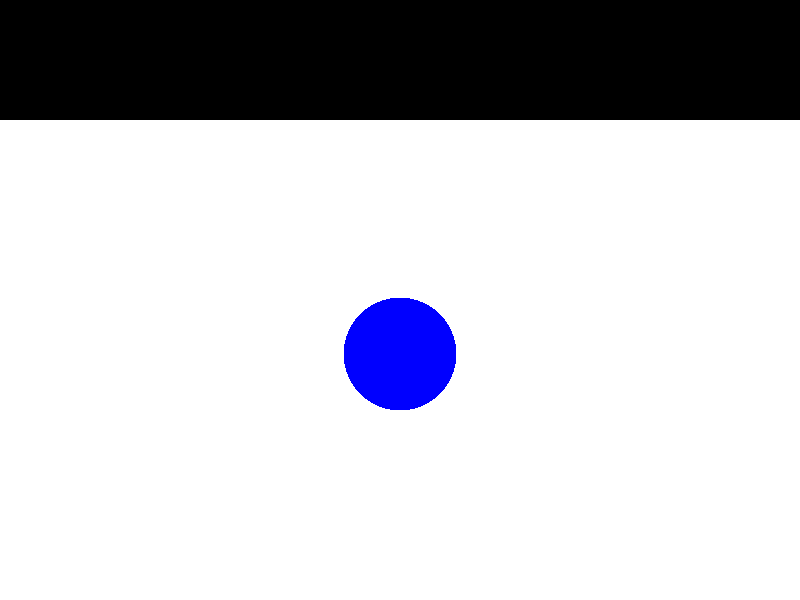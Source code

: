 #include "colors.inc"          
#include "woods.inc"

// La posicion de la camara
camera {
 location <0,5,-10>
 look_at <0,2,0>
}
// Punto de luz
light_source {
 <3,30,30>
 color rgb <1,1,1> // White
}                    

plane { // Floor
    <0,1,0>, 0 //Normal and distance
    texture { 
        pigment {
            color White
            } 
    } 
}

background{
    color Black
}

sphere {
     <0,1,0>, 1  
     texture{
        pigment{color Blue}
       }         
} 
            